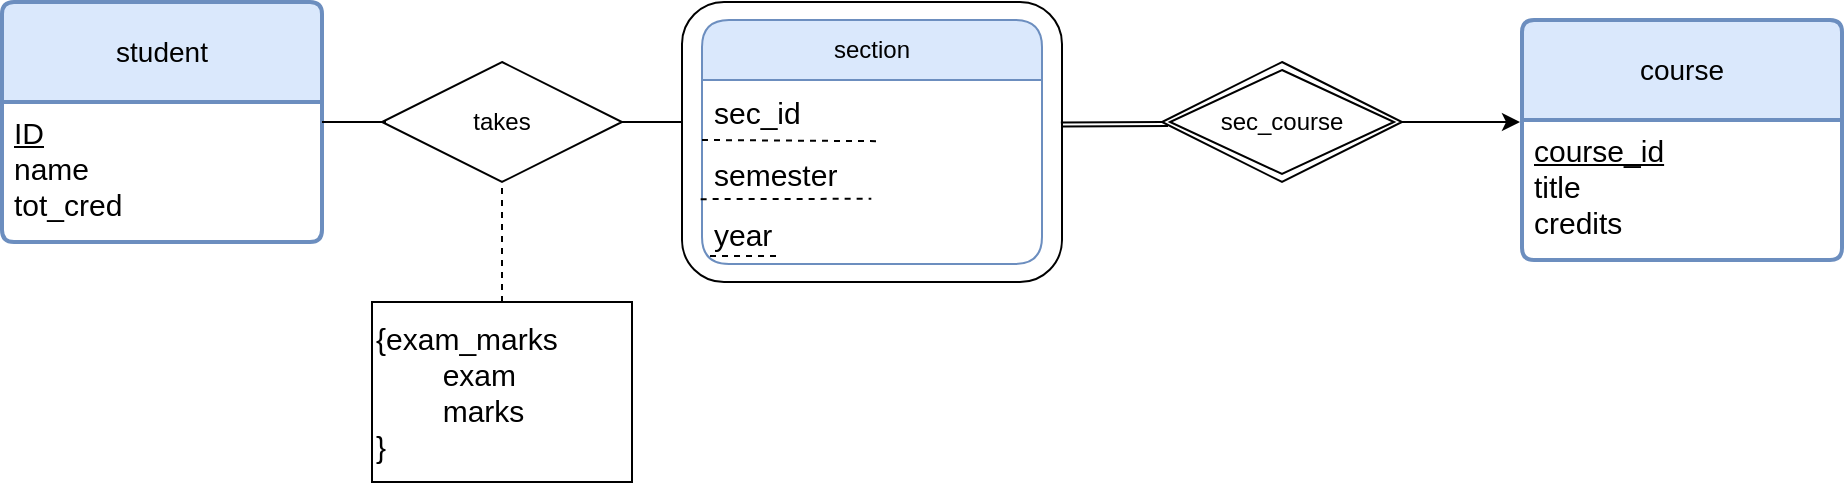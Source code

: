 <mxfile version="26.1.2">
  <diagram id="C5RBs43oDa-KdzZeNtuy" name="Page-1">
    <mxGraphModel dx="1113" dy="707" grid="0" gridSize="10" guides="1" tooltips="1" connect="1" arrows="1" fold="1" page="0" pageScale="1" pageWidth="827" pageHeight="1169" math="0" shadow="0">
      <root>
        <mxCell id="WIyWlLk6GJQsqaUBKTNV-0" />
        <mxCell id="WIyWlLk6GJQsqaUBKTNV-1" parent="WIyWlLk6GJQsqaUBKTNV-0" />
        <mxCell id="5ON31uRr9ePw7dC-DvoW-0" value="student" style="swimlane;childLayout=stackLayout;horizontal=1;startSize=50;horizontalStack=0;rounded=1;fontSize=14;fontStyle=0;strokeWidth=2;resizeParent=0;resizeLast=1;shadow=0;dashed=0;align=center;arcSize=4;whiteSpace=wrap;html=1;fillColor=#dae8fc;strokeColor=#6c8ebf;" vertex="1" parent="WIyWlLk6GJQsqaUBKTNV-1">
          <mxGeometry x="80" y="80" width="160" height="120" as="geometry" />
        </mxCell>
        <mxCell id="5ON31uRr9ePw7dC-DvoW-1" value="&lt;font style=&quot;font-size: 15px;&quot;&gt;&lt;u&gt;ID&lt;/u&gt;&lt;/font&gt;&lt;div&gt;&lt;font style=&quot;font-size: 15px;&quot;&gt;name&lt;/font&gt;&lt;/div&gt;&lt;div&gt;&lt;font style=&quot;font-size: 15px;&quot;&gt;tot_cred&lt;/font&gt;&lt;/div&gt;" style="align=left;strokeColor=none;fillColor=none;spacingLeft=4;spacingRight=4;fontSize=12;verticalAlign=top;resizable=0;rotatable=0;part=1;html=1;whiteSpace=wrap;" vertex="1" parent="5ON31uRr9ePw7dC-DvoW-0">
          <mxGeometry y="50" width="160" height="70" as="geometry" />
        </mxCell>
        <mxCell id="5ON31uRr9ePw7dC-DvoW-2" value="course" style="swimlane;childLayout=stackLayout;horizontal=1;startSize=50;horizontalStack=0;rounded=1;fontSize=14;fontStyle=0;strokeWidth=2;resizeParent=0;resizeLast=1;shadow=0;dashed=0;align=center;arcSize=4;whiteSpace=wrap;html=1;fillColor=#dae8fc;strokeColor=#6c8ebf;" vertex="1" parent="WIyWlLk6GJQsqaUBKTNV-1">
          <mxGeometry x="840" y="89" width="160" height="120" as="geometry" />
        </mxCell>
        <mxCell id="5ON31uRr9ePw7dC-DvoW-3" value="&lt;span style=&quot;font-size: 15px;&quot;&gt;&lt;u&gt;course_id&lt;/u&gt;&lt;/span&gt;&lt;div&gt;&lt;span style=&quot;font-size: 15px;&quot;&gt;title&lt;/span&gt;&lt;/div&gt;&lt;div&gt;&lt;span style=&quot;font-size: 15px;&quot;&gt;credits&lt;/span&gt;&lt;/div&gt;" style="align=left;strokeColor=none;fillColor=none;spacingLeft=4;spacingRight=4;fontSize=12;verticalAlign=top;resizable=0;rotatable=0;part=1;html=1;whiteSpace=wrap;" vertex="1" parent="5ON31uRr9ePw7dC-DvoW-2">
          <mxGeometry y="50" width="160" height="70" as="geometry" />
        </mxCell>
        <mxCell id="5ON31uRr9ePw7dC-DvoW-4" value="section" style="swimlane;fontStyle=0;childLayout=stackLayout;horizontal=1;startSize=30;horizontalStack=0;resizeParent=1;resizeParentMax=0;resizeLast=0;collapsible=1;marginBottom=0;whiteSpace=wrap;html=1;rounded=1;fillColor=#dae8fc;strokeColor=#6c8ebf;" vertex="1" parent="WIyWlLk6GJQsqaUBKTNV-1">
          <mxGeometry x="430" y="89" width="170" height="122" as="geometry" />
        </mxCell>
        <mxCell id="5ON31uRr9ePw7dC-DvoW-5" value="" style="endArrow=none;dashed=1;html=1;rounded=0;entryX=0.521;entryY=0.956;entryDx=0;entryDy=0;entryPerimeter=0;" edge="1" parent="5ON31uRr9ePw7dC-DvoW-4" target="5ON31uRr9ePw7dC-DvoW-6">
          <mxGeometry width="50" height="50" relative="1" as="geometry">
            <mxPoint y="60" as="sourcePoint" />
            <mxPoint x="50" y="10" as="targetPoint" />
          </mxGeometry>
        </mxCell>
        <mxCell id="5ON31uRr9ePw7dC-DvoW-6" value="&lt;span style=&quot;font-size: 15px;&quot;&gt;sec_id&lt;/span&gt;" style="text;strokeColor=none;fillColor=none;align=left;verticalAlign=middle;spacingLeft=4;spacingRight=4;overflow=hidden;points=[[0,0.5],[1,0.5]];portConstraint=eastwest;rotatable=0;whiteSpace=wrap;html=1;" vertex="1" parent="5ON31uRr9ePw7dC-DvoW-4">
          <mxGeometry y="30" width="170" height="32" as="geometry" />
        </mxCell>
        <mxCell id="5ON31uRr9ePw7dC-DvoW-7" value="&lt;span style=&quot;font-size: 15px;&quot;&gt;semester&lt;/span&gt;" style="text;strokeColor=none;fillColor=none;align=left;verticalAlign=middle;spacingLeft=4;spacingRight=4;overflow=hidden;points=[[0,0.5],[1,0.5]];portConstraint=eastwest;rotatable=0;whiteSpace=wrap;html=1;" vertex="1" parent="5ON31uRr9ePw7dC-DvoW-4">
          <mxGeometry y="62" width="170" height="30" as="geometry" />
        </mxCell>
        <mxCell id="5ON31uRr9ePw7dC-DvoW-8" value="&lt;span style=&quot;font-size: 15px;&quot;&gt;year&lt;/span&gt;" style="text;strokeColor=none;fillColor=none;align=left;verticalAlign=middle;spacingLeft=4;spacingRight=4;overflow=hidden;points=[[0,0.5],[1,0.5]];portConstraint=eastwest;rotatable=0;whiteSpace=wrap;html=1;" vertex="1" parent="5ON31uRr9ePw7dC-DvoW-4">
          <mxGeometry y="92" width="170" height="30" as="geometry" />
        </mxCell>
        <mxCell id="5ON31uRr9ePw7dC-DvoW-10" value="" style="endArrow=none;dashed=1;html=1;rounded=0;exitX=-0.004;exitY=-0.081;exitDx=0;exitDy=0;exitPerimeter=0;entryX=0.498;entryY=0.913;entryDx=0;entryDy=0;entryPerimeter=0;" edge="1" parent="5ON31uRr9ePw7dC-DvoW-4" source="5ON31uRr9ePw7dC-DvoW-8" target="5ON31uRr9ePw7dC-DvoW-7">
          <mxGeometry width="50" height="50" relative="1" as="geometry">
            <mxPoint x="150" y="120" as="sourcePoint" />
            <mxPoint x="85" y="90" as="targetPoint" />
          </mxGeometry>
        </mxCell>
        <mxCell id="5ON31uRr9ePw7dC-DvoW-11" value="" style="endArrow=none;dashed=1;html=1;rounded=0;entryX=0.229;entryY=0.867;entryDx=0;entryDy=0;entryPerimeter=0;" edge="1" parent="5ON31uRr9ePw7dC-DvoW-4" target="5ON31uRr9ePw7dC-DvoW-8">
          <mxGeometry width="50" height="50" relative="1" as="geometry">
            <mxPoint x="4.003" y="118" as="sourcePoint" />
            <mxPoint x="30.67" y="106" as="targetPoint" />
          </mxGeometry>
        </mxCell>
        <mxCell id="5ON31uRr9ePw7dC-DvoW-9" value="" style="rounded=1;whiteSpace=wrap;html=1;strokeWidth=1;fillColor=none;" vertex="1" parent="WIyWlLk6GJQsqaUBKTNV-1">
          <mxGeometry x="420" y="80" width="190" height="140" as="geometry" />
        </mxCell>
        <mxCell id="5ON31uRr9ePw7dC-DvoW-21" style="edgeStyle=orthogonalEdgeStyle;rounded=0;orthogonalLoop=1;jettySize=auto;html=1;exitX=1;exitY=0.5;exitDx=0;exitDy=0;" edge="1" parent="WIyWlLk6GJQsqaUBKTNV-1" source="5ON31uRr9ePw7dC-DvoW-12">
          <mxGeometry relative="1" as="geometry">
            <mxPoint x="839" y="140" as="targetPoint" />
          </mxGeometry>
        </mxCell>
        <mxCell id="5ON31uRr9ePw7dC-DvoW-12" value="sec_course" style="shape=rhombus;double=1;perimeter=rhombusPerimeter;whiteSpace=wrap;html=1;align=center;" vertex="1" parent="WIyWlLk6GJQsqaUBKTNV-1">
          <mxGeometry x="660" y="110" width="120" height="60" as="geometry" />
        </mxCell>
        <mxCell id="5ON31uRr9ePw7dC-DvoW-13" value="takes" style="shape=rhombus;perimeter=rhombusPerimeter;whiteSpace=wrap;html=1;align=center;" vertex="1" parent="WIyWlLk6GJQsqaUBKTNV-1">
          <mxGeometry x="270" y="110" width="120" height="60" as="geometry" />
        </mxCell>
        <mxCell id="5ON31uRr9ePw7dC-DvoW-16" value="&lt;font style=&quot;font-size: 15px;&quot;&gt;{exam_marks&lt;/font&gt;&lt;div&gt;&lt;font style=&quot;font-size: 15px;&quot;&gt;&lt;span style=&quot;white-space: pre;&quot;&gt;&#x9;&lt;/span&gt;exam&lt;/font&gt;&lt;/div&gt;&lt;div&gt;&lt;font style=&quot;font-size: 15px;&quot;&gt;&lt;span style=&quot;white-space: pre;&quot;&gt;&#x9;&lt;/span&gt;marks&lt;/font&gt;&lt;/div&gt;&lt;div&gt;&lt;font style=&quot;font-size: 15px;&quot;&gt;}&lt;/font&gt;&lt;/div&gt;" style="rounded=0;whiteSpace=wrap;html=1;fillColor=none;align=left;" vertex="1" parent="WIyWlLk6GJQsqaUBKTNV-1">
          <mxGeometry x="265" y="230" width="130" height="90" as="geometry" />
        </mxCell>
        <mxCell id="5ON31uRr9ePw7dC-DvoW-18" value="" style="line;strokeWidth=1;rotatable=0;dashed=0;labelPosition=right;align=left;verticalAlign=middle;spacingTop=0;spacingLeft=6;points=[];portConstraint=eastwest;" vertex="1" parent="WIyWlLk6GJQsqaUBKTNV-1">
          <mxGeometry x="240" y="135" width="32" height="10" as="geometry" />
        </mxCell>
        <mxCell id="5ON31uRr9ePw7dC-DvoW-19" value="" style="line;strokeWidth=1;rotatable=0;dashed=0;labelPosition=right;align=left;verticalAlign=middle;spacingTop=0;spacingLeft=6;points=[];portConstraint=eastwest;" vertex="1" parent="WIyWlLk6GJQsqaUBKTNV-1">
          <mxGeometry x="390" y="135" width="30" height="10" as="geometry" />
        </mxCell>
        <mxCell id="5ON31uRr9ePw7dC-DvoW-20" value="" style="endArrow=none;dashed=1;html=1;rounded=0;exitX=0.5;exitY=0;exitDx=0;exitDy=0;entryX=0.5;entryY=1;entryDx=0;entryDy=0;" edge="1" parent="WIyWlLk6GJQsqaUBKTNV-1" source="5ON31uRr9ePw7dC-DvoW-16" target="5ON31uRr9ePw7dC-DvoW-13">
          <mxGeometry width="50" height="50" relative="1" as="geometry">
            <mxPoint x="281" y="220" as="sourcePoint" />
            <mxPoint x="331" y="170" as="targetPoint" />
          </mxGeometry>
        </mxCell>
        <mxCell id="5ON31uRr9ePw7dC-DvoW-22" value="" style="endArrow=none;html=1;rounded=0;entryX=0;entryY=0.5;entryDx=0;entryDy=0;exitX=0.997;exitY=0.43;exitDx=0;exitDy=0;exitPerimeter=0;" edge="1" parent="WIyWlLk6GJQsqaUBKTNV-1" source="5ON31uRr9ePw7dC-DvoW-9" target="5ON31uRr9ePw7dC-DvoW-12">
          <mxGeometry width="50" height="50" relative="1" as="geometry">
            <mxPoint x="611" y="140" as="sourcePoint" />
            <mxPoint x="646" y="126" as="targetPoint" />
          </mxGeometry>
        </mxCell>
        <mxCell id="5ON31uRr9ePw7dC-DvoW-23" value="" style="endArrow=none;html=1;rounded=0;entryX=0;entryY=0.5;entryDx=0;entryDy=0;exitX=1.002;exitY=0.445;exitDx=0;exitDy=0;exitPerimeter=0;" edge="1" parent="WIyWlLk6GJQsqaUBKTNV-1" source="5ON31uRr9ePw7dC-DvoW-9">
          <mxGeometry width="50" height="50" relative="1" as="geometry">
            <mxPoint x="615" y="142" as="sourcePoint" />
            <mxPoint x="663" y="142" as="targetPoint" />
          </mxGeometry>
        </mxCell>
      </root>
    </mxGraphModel>
  </diagram>
</mxfile>
